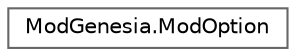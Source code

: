 digraph "Graphical Class Hierarchy"
{
 // LATEX_PDF_SIZE
  bgcolor="transparent";
  edge [fontname=Helvetica,fontsize=10,labelfontname=Helvetica,labelfontsize=10];
  node [fontname=Helvetica,fontsize=10,shape=box,height=0.2,width=0.4];
  rankdir="LR";
  Node0 [label="ModGenesia.ModOption",height=0.2,width=0.4,color="grey40", fillcolor="white", style="filled",URL="$class_mod_genesia_1_1_mod_option.html",tooltip="Option Modding API."];
}
